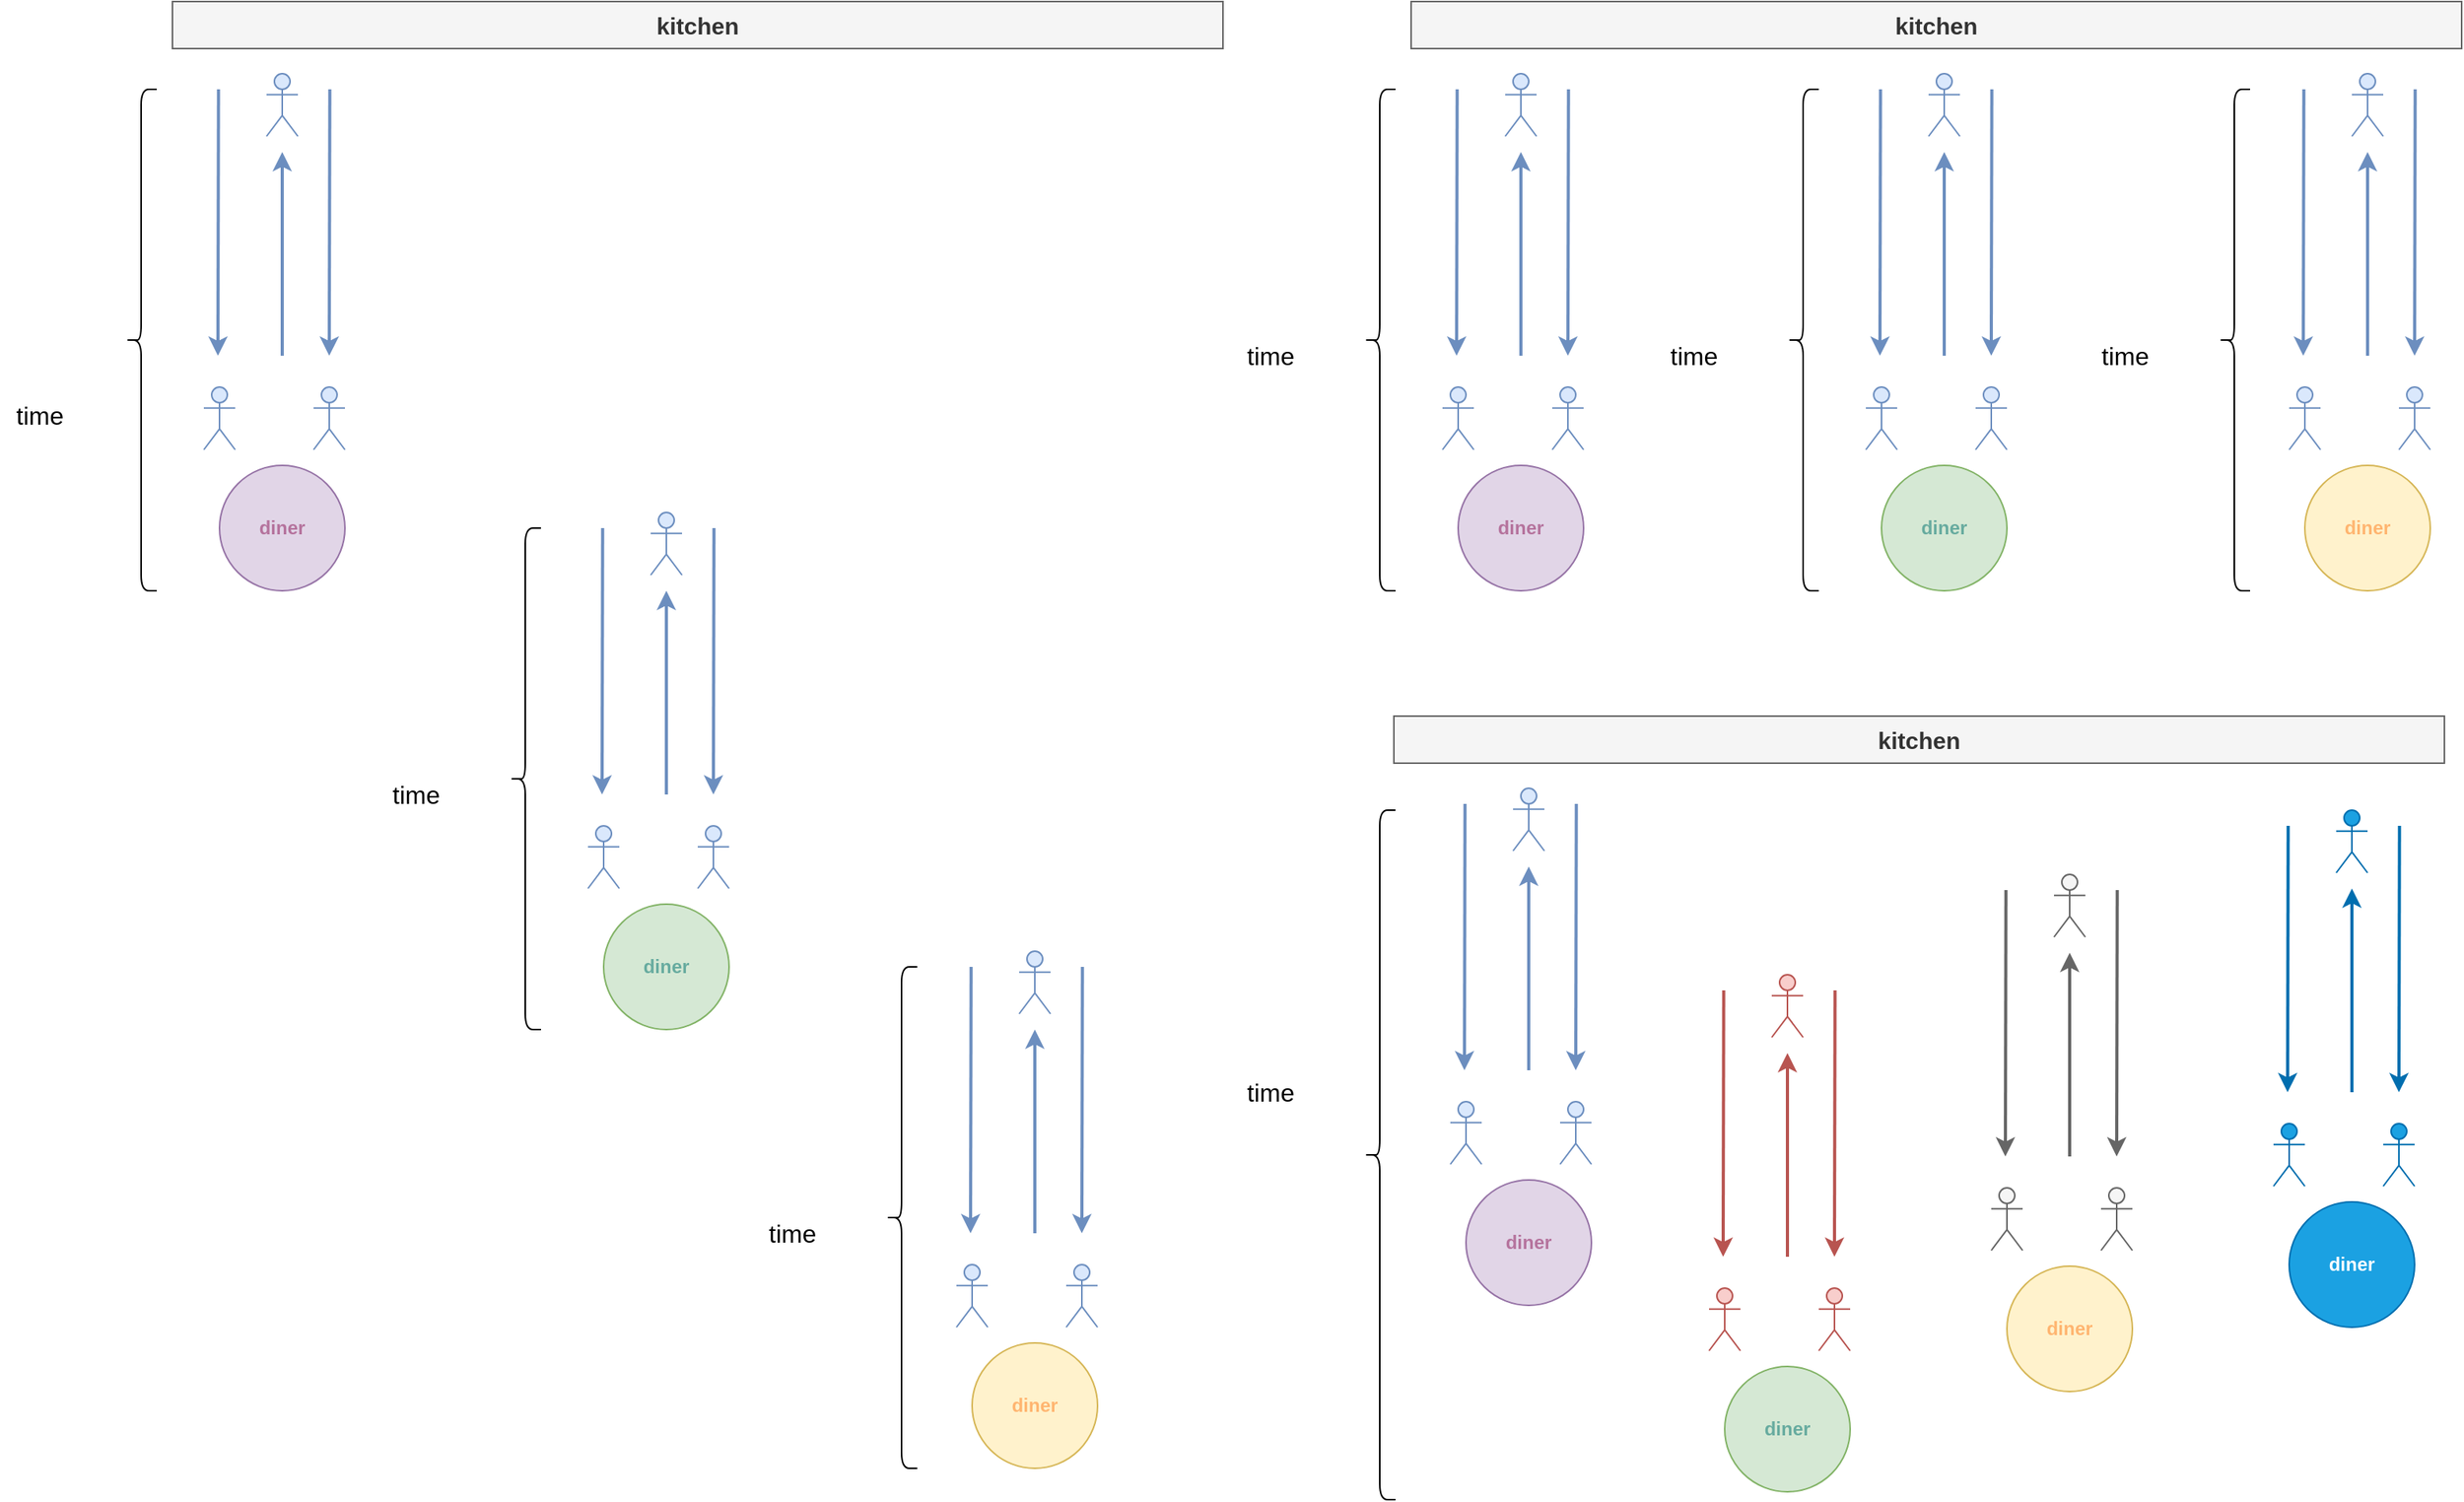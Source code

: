 <mxfile version="16.5.1" type="github" pages="3">
  <diagram id="B_9m8_MGN9P_FBoZ8yHJ" name="Page-1">
    <mxGraphModel dx="2534" dy="890" grid="1" gridSize="10" guides="1" tooltips="1" connect="1" arrows="1" fold="1" page="1" pageScale="1" pageWidth="827" pageHeight="1169" math="0" shadow="0">
      <root>
        <mxCell id="0" />
        <mxCell id="1" parent="0" />
        <mxCell id="nxrylhRpso8Z5jgPgGK--4" value="" style="shape=umlActor;verticalLabelPosition=bottom;verticalAlign=top;html=1;outlineConnect=0;fillColor=#dae8fc;strokeColor=#6c8ebf;" parent="1" vertex="1">
          <mxGeometry x="110" y="310" width="20" height="40" as="geometry" />
        </mxCell>
        <mxCell id="nxrylhRpso8Z5jgPgGK--6" value="kitchen" style="rounded=0;whiteSpace=wrap;html=1;fillColor=#f5f5f5;fontColor=#333333;strokeColor=#666666;fontSize=15;fontStyle=1" parent="1" vertex="1">
          <mxGeometry x="90" y="64" width="670" height="30" as="geometry" />
        </mxCell>
        <mxCell id="nxrylhRpso8Z5jgPgGK--12" value="diner" style="ellipse;whiteSpace=wrap;html=1;aspect=fixed;fillColor=#e1d5e7;strokeColor=#9673a6;fontStyle=1;fontColor=#B5739D;" parent="1" vertex="1">
          <mxGeometry x="120" y="360" width="80" height="80" as="geometry" />
        </mxCell>
        <mxCell id="nxrylhRpso8Z5jgPgGK--27" value="" style="shape=umlActor;verticalLabelPosition=bottom;verticalAlign=top;html=1;outlineConnect=0;fillColor=#dae8fc;strokeColor=#6c8ebf;" parent="1" vertex="1">
          <mxGeometry x="150" y="110" width="20" height="40" as="geometry" />
        </mxCell>
        <mxCell id="nxrylhRpso8Z5jgPgGK--29" value="" style="shape=umlActor;verticalLabelPosition=bottom;verticalAlign=top;html=1;outlineConnect=0;fillColor=#dae8fc;strokeColor=#6c8ebf;" parent="1" vertex="1">
          <mxGeometry x="180" y="310" width="20" height="40" as="geometry" />
        </mxCell>
        <mxCell id="nxrylhRpso8Z5jgPgGK--31" value="" style="endArrow=classic;html=1;rounded=0;fontSize=25;strokeColor=#6c8ebf;strokeWidth=2;fillColor=#dae8fc;" parent="1" edge="1">
          <mxGeometry width="50" height="50" relative="1" as="geometry">
            <mxPoint x="119.35" y="120" as="sourcePoint" />
            <mxPoint x="119" y="290" as="targetPoint" />
          </mxGeometry>
        </mxCell>
        <mxCell id="nxrylhRpso8Z5jgPgGK--32" value="" style="endArrow=classic;html=1;rounded=0;fontSize=25;strokeColor=#6c8ebf;strokeWidth=2;fillColor=#dae8fc;" parent="1" edge="1">
          <mxGeometry width="50" height="50" relative="1" as="geometry">
            <mxPoint x="160" y="290" as="sourcePoint" />
            <mxPoint x="160" y="160" as="targetPoint" />
          </mxGeometry>
        </mxCell>
        <mxCell id="nxrylhRpso8Z5jgPgGK--33" value="" style="endArrow=classic;html=1;rounded=0;fontSize=25;strokeColor=#6c8ebf;strokeWidth=2;fillColor=#dae8fc;" parent="1" edge="1">
          <mxGeometry width="50" height="50" relative="1" as="geometry">
            <mxPoint x="190.35" y="120" as="sourcePoint" />
            <mxPoint x="190" y="290" as="targetPoint" />
          </mxGeometry>
        </mxCell>
        <mxCell id="nxrylhRpso8Z5jgPgGK--34" value="" style="shape=umlActor;verticalLabelPosition=bottom;verticalAlign=top;html=1;outlineConnect=0;fillColor=#dae8fc;strokeColor=#6c8ebf;" parent="1" vertex="1">
          <mxGeometry x="650" y="310" width="20" height="40" as="geometry" />
        </mxCell>
        <mxCell id="nxrylhRpso8Z5jgPgGK--35" value="&lt;font color=&quot;#FFB570&quot;&gt;diner&lt;/font&gt;" style="ellipse;whiteSpace=wrap;html=1;aspect=fixed;fillColor=#fff2cc;strokeColor=#d6b656;fontStyle=1" parent="1" vertex="1">
          <mxGeometry x="660" y="360" width="80" height="80" as="geometry" />
        </mxCell>
        <mxCell id="nxrylhRpso8Z5jgPgGK--36" value="" style="shape=umlActor;verticalLabelPosition=bottom;verticalAlign=top;html=1;outlineConnect=0;fillColor=#dae8fc;strokeColor=#6c8ebf;" parent="1" vertex="1">
          <mxGeometry x="690" y="110" width="20" height="40" as="geometry" />
        </mxCell>
        <mxCell id="nxrylhRpso8Z5jgPgGK--37" value="" style="shape=umlActor;verticalLabelPosition=bottom;verticalAlign=top;html=1;outlineConnect=0;fillColor=#dae8fc;strokeColor=#6c8ebf;" parent="1" vertex="1">
          <mxGeometry x="720" y="310" width="20" height="40" as="geometry" />
        </mxCell>
        <mxCell id="nxrylhRpso8Z5jgPgGK--38" value="" style="endArrow=classic;html=1;rounded=0;fontSize=25;strokeColor=#6c8ebf;strokeWidth=2;fillColor=#dae8fc;" parent="1" edge="1">
          <mxGeometry width="50" height="50" relative="1" as="geometry">
            <mxPoint x="659.35" y="120" as="sourcePoint" />
            <mxPoint x="659" y="290" as="targetPoint" />
          </mxGeometry>
        </mxCell>
        <mxCell id="nxrylhRpso8Z5jgPgGK--39" value="" style="endArrow=classic;html=1;rounded=0;fontSize=25;strokeColor=#6c8ebf;strokeWidth=2;fillColor=#dae8fc;" parent="1" edge="1">
          <mxGeometry width="50" height="50" relative="1" as="geometry">
            <mxPoint x="700" y="290" as="sourcePoint" />
            <mxPoint x="700" y="160" as="targetPoint" />
          </mxGeometry>
        </mxCell>
        <mxCell id="nxrylhRpso8Z5jgPgGK--40" value="" style="endArrow=classic;html=1;rounded=0;fontSize=25;strokeColor=#6c8ebf;strokeWidth=2;fillColor=#dae8fc;" parent="1" edge="1">
          <mxGeometry width="50" height="50" relative="1" as="geometry">
            <mxPoint x="730.35" y="120" as="sourcePoint" />
            <mxPoint x="730" y="290" as="targetPoint" />
          </mxGeometry>
        </mxCell>
        <mxCell id="nxrylhRpso8Z5jgPgGK--48" value="" style="shape=umlActor;verticalLabelPosition=bottom;verticalAlign=top;html=1;outlineConnect=0;fillColor=#dae8fc;strokeColor=#6c8ebf;" parent="1" vertex="1">
          <mxGeometry x="380" y="310" width="20" height="40" as="geometry" />
        </mxCell>
        <mxCell id="nxrylhRpso8Z5jgPgGK--49" value="&lt;font color=&quot;#67AB9F&quot;&gt;diner&lt;/font&gt;" style="ellipse;whiteSpace=wrap;html=1;aspect=fixed;fillColor=#d5e8d4;strokeColor=#82b366;fontStyle=1" parent="1" vertex="1">
          <mxGeometry x="390" y="360" width="80" height="80" as="geometry" />
        </mxCell>
        <mxCell id="nxrylhRpso8Z5jgPgGK--50" value="" style="shape=umlActor;verticalLabelPosition=bottom;verticalAlign=top;html=1;outlineConnect=0;fillColor=#dae8fc;strokeColor=#6c8ebf;" parent="1" vertex="1">
          <mxGeometry x="420" y="110" width="20" height="40" as="geometry" />
        </mxCell>
        <mxCell id="nxrylhRpso8Z5jgPgGK--51" value="" style="shape=umlActor;verticalLabelPosition=bottom;verticalAlign=top;html=1;outlineConnect=0;fillColor=#dae8fc;strokeColor=#6c8ebf;" parent="1" vertex="1">
          <mxGeometry x="450" y="310" width="20" height="40" as="geometry" />
        </mxCell>
        <mxCell id="nxrylhRpso8Z5jgPgGK--52" value="" style="endArrow=classic;html=1;rounded=0;fontSize=25;strokeColor=#6c8ebf;strokeWidth=2;fillColor=#dae8fc;" parent="1" edge="1">
          <mxGeometry width="50" height="50" relative="1" as="geometry">
            <mxPoint x="389.35" y="120" as="sourcePoint" />
            <mxPoint x="389" y="290" as="targetPoint" />
          </mxGeometry>
        </mxCell>
        <mxCell id="nxrylhRpso8Z5jgPgGK--53" value="" style="endArrow=classic;html=1;rounded=0;fontSize=25;strokeColor=#6c8ebf;strokeWidth=2;fillColor=#dae8fc;" parent="1" edge="1">
          <mxGeometry width="50" height="50" relative="1" as="geometry">
            <mxPoint x="430" y="290" as="sourcePoint" />
            <mxPoint x="430" y="160" as="targetPoint" />
          </mxGeometry>
        </mxCell>
        <mxCell id="nxrylhRpso8Z5jgPgGK--54" value="" style="endArrow=classic;html=1;rounded=0;fontSize=25;strokeColor=#6c8ebf;strokeWidth=2;fillColor=#dae8fc;" parent="1" edge="1">
          <mxGeometry width="50" height="50" relative="1" as="geometry">
            <mxPoint x="460.35" y="120" as="sourcePoint" />
            <mxPoint x="460" y="290" as="targetPoint" />
          </mxGeometry>
        </mxCell>
        <mxCell id="nxrylhRpso8Z5jgPgGK--55" value="" style="shape=umlActor;verticalLabelPosition=bottom;verticalAlign=top;html=1;outlineConnect=0;fillColor=#dae8fc;strokeColor=#6c8ebf;" parent="1" vertex="1">
          <mxGeometry x="115" y="766" width="20" height="40" as="geometry" />
        </mxCell>
        <mxCell id="nxrylhRpso8Z5jgPgGK--57" value="&lt;font color=&quot;#B5739D&quot;&gt;diner&lt;/font&gt;" style="ellipse;whiteSpace=wrap;html=1;aspect=fixed;fillColor=#e1d5e7;strokeColor=#9673a6;fontStyle=1" parent="1" vertex="1">
          <mxGeometry x="125" y="816" width="80" height="80" as="geometry" />
        </mxCell>
        <mxCell id="nxrylhRpso8Z5jgPgGK--58" value="" style="shape=umlActor;verticalLabelPosition=bottom;verticalAlign=top;html=1;outlineConnect=0;fillColor=#dae8fc;strokeColor=#6c8ebf;" parent="1" vertex="1">
          <mxGeometry x="155" y="566" width="20" height="40" as="geometry" />
        </mxCell>
        <mxCell id="nxrylhRpso8Z5jgPgGK--59" value="" style="shape=umlActor;verticalLabelPosition=bottom;verticalAlign=top;html=1;outlineConnect=0;fillColor=#dae8fc;strokeColor=#6c8ebf;" parent="1" vertex="1">
          <mxGeometry x="185" y="766" width="20" height="40" as="geometry" />
        </mxCell>
        <mxCell id="nxrylhRpso8Z5jgPgGK--60" value="" style="endArrow=classic;html=1;rounded=0;fontSize=25;strokeColor=#6c8ebf;strokeWidth=2;fillColor=#dae8fc;" parent="1" edge="1">
          <mxGeometry width="50" height="50" relative="1" as="geometry">
            <mxPoint x="124.35" y="576" as="sourcePoint" />
            <mxPoint x="124" y="746" as="targetPoint" />
          </mxGeometry>
        </mxCell>
        <mxCell id="nxrylhRpso8Z5jgPgGK--61" value="" style="endArrow=classic;html=1;rounded=0;fontSize=25;strokeColor=#6c8ebf;strokeWidth=2;fillColor=#dae8fc;" parent="1" edge="1">
          <mxGeometry width="50" height="50" relative="1" as="geometry">
            <mxPoint x="165" y="746" as="sourcePoint" />
            <mxPoint x="165" y="616" as="targetPoint" />
          </mxGeometry>
        </mxCell>
        <mxCell id="nxrylhRpso8Z5jgPgGK--62" value="" style="endArrow=classic;html=1;rounded=0;fontSize=25;strokeColor=#6c8ebf;strokeWidth=2;fillColor=#dae8fc;" parent="1" edge="1">
          <mxGeometry width="50" height="50" relative="1" as="geometry">
            <mxPoint x="195.35" y="576" as="sourcePoint" />
            <mxPoint x="195" y="746" as="targetPoint" />
          </mxGeometry>
        </mxCell>
        <mxCell id="nxrylhRpso8Z5jgPgGK--63" value="" style="shape=umlActor;verticalLabelPosition=bottom;verticalAlign=top;html=1;outlineConnect=0;fillColor=#f5f5f5;strokeColor=#666666;fontColor=#333333;" parent="1" vertex="1">
          <mxGeometry x="460" y="821" width="20" height="40" as="geometry" />
        </mxCell>
        <mxCell id="nxrylhRpso8Z5jgPgGK--64" value="&lt;font color=&quot;#FFB570&quot;&gt;&lt;b&gt;diner&lt;/b&gt;&lt;/font&gt;" style="ellipse;whiteSpace=wrap;html=1;aspect=fixed;fillColor=#fff2cc;strokeColor=#d6b656;" parent="1" vertex="1">
          <mxGeometry x="470" y="871" width="80" height="80" as="geometry" />
        </mxCell>
        <mxCell id="nxrylhRpso8Z5jgPgGK--65" value="" style="shape=umlActor;verticalLabelPosition=bottom;verticalAlign=top;html=1;outlineConnect=0;fillColor=#f5f5f5;strokeColor=#666666;fontColor=#333333;" parent="1" vertex="1">
          <mxGeometry x="500" y="621" width="20" height="40" as="geometry" />
        </mxCell>
        <mxCell id="nxrylhRpso8Z5jgPgGK--66" value="" style="shape=umlActor;verticalLabelPosition=bottom;verticalAlign=top;html=1;outlineConnect=0;fillColor=#f5f5f5;strokeColor=#666666;fontColor=#333333;" parent="1" vertex="1">
          <mxGeometry x="530" y="821" width="20" height="40" as="geometry" />
        </mxCell>
        <mxCell id="nxrylhRpso8Z5jgPgGK--67" value="" style="endArrow=classic;html=1;rounded=0;fontSize=25;strokeColor=#666666;strokeWidth=2;fillColor=#f5f5f5;" parent="1" edge="1">
          <mxGeometry width="50" height="50" relative="1" as="geometry">
            <mxPoint x="469.35" y="631" as="sourcePoint" />
            <mxPoint x="469" y="801" as="targetPoint" />
          </mxGeometry>
        </mxCell>
        <mxCell id="nxrylhRpso8Z5jgPgGK--68" value="" style="endArrow=classic;html=1;rounded=0;fontSize=25;strokeColor=#666666;strokeWidth=2;fillColor=#f5f5f5;" parent="1" edge="1">
          <mxGeometry width="50" height="50" relative="1" as="geometry">
            <mxPoint x="510" y="801" as="sourcePoint" />
            <mxPoint x="510" y="671" as="targetPoint" />
          </mxGeometry>
        </mxCell>
        <mxCell id="nxrylhRpso8Z5jgPgGK--69" value="" style="endArrow=classic;html=1;rounded=0;fontSize=25;strokeColor=#666666;strokeWidth=2;fillColor=#f5f5f5;" parent="1" edge="1">
          <mxGeometry width="50" height="50" relative="1" as="geometry">
            <mxPoint x="540.35" y="631" as="sourcePoint" />
            <mxPoint x="540" y="801" as="targetPoint" />
          </mxGeometry>
        </mxCell>
        <mxCell id="nxrylhRpso8Z5jgPgGK--70" value="" style="shape=umlActor;verticalLabelPosition=bottom;verticalAlign=top;html=1;outlineConnect=0;fillColor=#f8cecc;strokeColor=#b85450;" parent="1" vertex="1">
          <mxGeometry x="280" y="885" width="20" height="40" as="geometry" />
        </mxCell>
        <mxCell id="nxrylhRpso8Z5jgPgGK--71" value="&lt;b&gt;&lt;font color=&quot;#67AB9F&quot;&gt;diner&lt;/font&gt;&lt;/b&gt;" style="ellipse;whiteSpace=wrap;html=1;aspect=fixed;fillColor=#d5e8d4;strokeColor=#82b366;" parent="1" vertex="1">
          <mxGeometry x="290" y="935" width="80" height="80" as="geometry" />
        </mxCell>
        <mxCell id="nxrylhRpso8Z5jgPgGK--72" value="" style="shape=umlActor;verticalLabelPosition=bottom;verticalAlign=top;html=1;outlineConnect=0;fillColor=#f8cecc;strokeColor=#b85450;" parent="1" vertex="1">
          <mxGeometry x="320" y="685" width="20" height="40" as="geometry" />
        </mxCell>
        <mxCell id="nxrylhRpso8Z5jgPgGK--73" value="" style="shape=umlActor;verticalLabelPosition=bottom;verticalAlign=top;html=1;outlineConnect=0;fillColor=#f8cecc;strokeColor=#b85450;" parent="1" vertex="1">
          <mxGeometry x="350" y="885" width="20" height="40" as="geometry" />
        </mxCell>
        <mxCell id="nxrylhRpso8Z5jgPgGK--74" value="" style="endArrow=classic;html=1;rounded=0;fontSize=25;strokeColor=#b85450;strokeWidth=2;fillColor=#f8cecc;" parent="1" edge="1">
          <mxGeometry width="50" height="50" relative="1" as="geometry">
            <mxPoint x="289.35" y="695" as="sourcePoint" />
            <mxPoint x="289" y="865" as="targetPoint" />
          </mxGeometry>
        </mxCell>
        <mxCell id="nxrylhRpso8Z5jgPgGK--75" value="" style="endArrow=classic;html=1;rounded=0;fontSize=25;strokeColor=#b85450;strokeWidth=2;fillColor=#f8cecc;" parent="1" edge="1">
          <mxGeometry width="50" height="50" relative="1" as="geometry">
            <mxPoint x="330" y="865" as="sourcePoint" />
            <mxPoint x="330" y="735" as="targetPoint" />
          </mxGeometry>
        </mxCell>
        <mxCell id="nxrylhRpso8Z5jgPgGK--76" value="" style="endArrow=classic;html=1;rounded=0;fontSize=25;strokeColor=#b85450;strokeWidth=2;fillColor=#f8cecc;" parent="1" edge="1">
          <mxGeometry width="50" height="50" relative="1" as="geometry">
            <mxPoint x="360.35" y="695" as="sourcePoint" />
            <mxPoint x="360" y="865" as="targetPoint" />
          </mxGeometry>
        </mxCell>
        <mxCell id="nxrylhRpso8Z5jgPgGK--77" value="" style="shape=umlActor;verticalLabelPosition=bottom;verticalAlign=top;html=1;outlineConnect=0;fillColor=#1ba1e2;strokeColor=#006EAF;fontColor=#ffffff;" parent="1" vertex="1">
          <mxGeometry x="640" y="780" width="20" height="40" as="geometry" />
        </mxCell>
        <mxCell id="nxrylhRpso8Z5jgPgGK--78" value="&lt;b&gt;diner&lt;/b&gt;" style="ellipse;whiteSpace=wrap;html=1;aspect=fixed;fillColor=#1ba1e2;strokeColor=#006EAF;fontColor=#ffffff;" parent="1" vertex="1">
          <mxGeometry x="650" y="830" width="80" height="80" as="geometry" />
        </mxCell>
        <mxCell id="nxrylhRpso8Z5jgPgGK--79" value="" style="shape=umlActor;verticalLabelPosition=bottom;verticalAlign=top;html=1;outlineConnect=0;fillColor=#1ba1e2;strokeColor=#006EAF;fontColor=#ffffff;" parent="1" vertex="1">
          <mxGeometry x="680" y="580" width="20" height="40" as="geometry" />
        </mxCell>
        <mxCell id="nxrylhRpso8Z5jgPgGK--80" value="" style="shape=umlActor;verticalLabelPosition=bottom;verticalAlign=top;html=1;outlineConnect=0;fillColor=#1ba1e2;strokeColor=#006EAF;fontColor=#ffffff;" parent="1" vertex="1">
          <mxGeometry x="710" y="780" width="20" height="40" as="geometry" />
        </mxCell>
        <mxCell id="nxrylhRpso8Z5jgPgGK--81" value="" style="endArrow=classic;html=1;rounded=0;fontSize=25;strokeColor=#006EAF;strokeWidth=2;fillColor=#1ba1e2;" parent="1" edge="1">
          <mxGeometry width="50" height="50" relative="1" as="geometry">
            <mxPoint x="649.35" y="590" as="sourcePoint" />
            <mxPoint x="649" y="760" as="targetPoint" />
          </mxGeometry>
        </mxCell>
        <mxCell id="nxrylhRpso8Z5jgPgGK--82" value="" style="endArrow=classic;html=1;rounded=0;fontSize=25;strokeColor=#006EAF;strokeWidth=2;fillColor=#1ba1e2;" parent="1" edge="1">
          <mxGeometry width="50" height="50" relative="1" as="geometry">
            <mxPoint x="690" y="760" as="sourcePoint" />
            <mxPoint x="690" y="630" as="targetPoint" />
          </mxGeometry>
        </mxCell>
        <mxCell id="nxrylhRpso8Z5jgPgGK--83" value="" style="endArrow=classic;html=1;rounded=0;fontSize=25;strokeColor=#006EAF;strokeWidth=2;fillColor=#1ba1e2;" parent="1" edge="1">
          <mxGeometry width="50" height="50" relative="1" as="geometry">
            <mxPoint x="720.35" y="590" as="sourcePoint" />
            <mxPoint x="720" y="760" as="targetPoint" />
          </mxGeometry>
        </mxCell>
        <mxCell id="nxrylhRpso8Z5jgPgGK--84" value="" style="shape=curlyBracket;whiteSpace=wrap;html=1;rounded=1;flipH=1;fontSize=25;rotation=-180;" parent="1" vertex="1">
          <mxGeometry x="60" y="120" width="20" height="320" as="geometry" />
        </mxCell>
        <mxCell id="nxrylhRpso8Z5jgPgGK--85" value="time" style="text;html=1;align=center;verticalAlign=middle;resizable=0;points=[];autosize=1;strokeColor=none;fillColor=none;fontSize=16;" parent="1" vertex="1">
          <mxGeometry x="-25" y="280" width="50" height="20" as="geometry" />
        </mxCell>
        <mxCell id="nxrylhRpso8Z5jgPgGK--86" value="" style="shape=curlyBracket;whiteSpace=wrap;html=1;rounded=1;flipH=1;fontSize=25;rotation=-180;" parent="1" vertex="1">
          <mxGeometry x="60" y="580" width="20" height="440" as="geometry" />
        </mxCell>
        <mxCell id="nxrylhRpso8Z5jgPgGK--87" value="time" style="text;html=1;align=center;verticalAlign=middle;resizable=0;points=[];autosize=1;strokeColor=none;fillColor=none;fontSize=16;" parent="1" vertex="1">
          <mxGeometry x="-25" y="750" width="50" height="20" as="geometry" />
        </mxCell>
        <mxCell id="nxrylhRpso8Z5jgPgGK--88" value="kitchen" style="rounded=0;whiteSpace=wrap;html=1;fillColor=#f5f5f5;fontColor=#333333;strokeColor=#666666;fontSize=15;fontStyle=1" parent="1" vertex="1">
          <mxGeometry x="79" y="520" width="670" height="30" as="geometry" />
        </mxCell>
        <mxCell id="nxrylhRpso8Z5jgPgGK--95" value="" style="shape=curlyBracket;whiteSpace=wrap;html=1;rounded=1;flipH=1;fontSize=25;rotation=-180;" parent="1" vertex="1">
          <mxGeometry x="330" y="120" width="20" height="320" as="geometry" />
        </mxCell>
        <mxCell id="nxrylhRpso8Z5jgPgGK--96" value="time" style="text;html=1;align=center;verticalAlign=middle;resizable=0;points=[];autosize=1;strokeColor=none;fillColor=none;fontSize=16;" parent="1" vertex="1">
          <mxGeometry x="245" y="280" width="50" height="20" as="geometry" />
        </mxCell>
        <mxCell id="nxrylhRpso8Z5jgPgGK--97" value="" style="shape=curlyBracket;whiteSpace=wrap;html=1;rounded=1;flipH=1;fontSize=25;rotation=-180;" parent="1" vertex="1">
          <mxGeometry x="605" y="120" width="20" height="320" as="geometry" />
        </mxCell>
        <mxCell id="nxrylhRpso8Z5jgPgGK--98" value="time" style="text;html=1;align=center;verticalAlign=middle;resizable=0;points=[];autosize=1;strokeColor=none;fillColor=none;fontSize=16;" parent="1" vertex="1">
          <mxGeometry x="520" y="280" width="50" height="20" as="geometry" />
        </mxCell>
        <mxCell id="nxrylhRpso8Z5jgPgGK--99" value="" style="shape=umlActor;verticalLabelPosition=bottom;verticalAlign=top;html=1;outlineConnect=0;fillColor=#dae8fc;strokeColor=#6c8ebf;" parent="1" vertex="1">
          <mxGeometry x="-680" y="310" width="20" height="40" as="geometry" />
        </mxCell>
        <mxCell id="nxrylhRpso8Z5jgPgGK--100" value="kitchen" style="rounded=0;whiteSpace=wrap;html=1;fillColor=#f5f5f5;fontColor=#333333;strokeColor=#666666;fontSize=15;fontStyle=1" parent="1" vertex="1">
          <mxGeometry x="-700" y="64" width="670" height="30" as="geometry" />
        </mxCell>
        <mxCell id="nxrylhRpso8Z5jgPgGK--101" value="diner" style="ellipse;whiteSpace=wrap;html=1;aspect=fixed;fillColor=#e1d5e7;strokeColor=#9673a6;fontStyle=1;fontColor=#B5739D;" parent="1" vertex="1">
          <mxGeometry x="-670" y="360" width="80" height="80" as="geometry" />
        </mxCell>
        <mxCell id="nxrylhRpso8Z5jgPgGK--102" value="" style="shape=umlActor;verticalLabelPosition=bottom;verticalAlign=top;html=1;outlineConnect=0;fillColor=#dae8fc;strokeColor=#6c8ebf;" parent="1" vertex="1">
          <mxGeometry x="-640" y="110" width="20" height="40" as="geometry" />
        </mxCell>
        <mxCell id="nxrylhRpso8Z5jgPgGK--103" value="" style="shape=umlActor;verticalLabelPosition=bottom;verticalAlign=top;html=1;outlineConnect=0;fillColor=#dae8fc;strokeColor=#6c8ebf;" parent="1" vertex="1">
          <mxGeometry x="-610" y="310" width="20" height="40" as="geometry" />
        </mxCell>
        <mxCell id="nxrylhRpso8Z5jgPgGK--104" value="" style="endArrow=classic;html=1;rounded=0;fontSize=25;strokeColor=#6c8ebf;strokeWidth=2;fillColor=#dae8fc;" parent="1" edge="1">
          <mxGeometry width="50" height="50" relative="1" as="geometry">
            <mxPoint x="-670.65" y="120" as="sourcePoint" />
            <mxPoint x="-671.0" y="290" as="targetPoint" />
          </mxGeometry>
        </mxCell>
        <mxCell id="nxrylhRpso8Z5jgPgGK--105" value="" style="endArrow=classic;html=1;rounded=0;fontSize=25;strokeColor=#6c8ebf;strokeWidth=2;fillColor=#dae8fc;" parent="1" edge="1">
          <mxGeometry width="50" height="50" relative="1" as="geometry">
            <mxPoint x="-630.0" y="290" as="sourcePoint" />
            <mxPoint x="-630.0" y="160" as="targetPoint" />
          </mxGeometry>
        </mxCell>
        <mxCell id="nxrylhRpso8Z5jgPgGK--106" value="" style="endArrow=classic;html=1;rounded=0;fontSize=25;strokeColor=#6c8ebf;strokeWidth=2;fillColor=#dae8fc;" parent="1" edge="1">
          <mxGeometry width="50" height="50" relative="1" as="geometry">
            <mxPoint x="-599.65" y="120" as="sourcePoint" />
            <mxPoint x="-600.0" y="290" as="targetPoint" />
          </mxGeometry>
        </mxCell>
        <mxCell id="nxrylhRpso8Z5jgPgGK--107" value="" style="shape=umlActor;verticalLabelPosition=bottom;verticalAlign=top;html=1;outlineConnect=0;fillColor=#dae8fc;strokeColor=#6c8ebf;" parent="1" vertex="1">
          <mxGeometry x="-200" y="870" width="20" height="40" as="geometry" />
        </mxCell>
        <mxCell id="nxrylhRpso8Z5jgPgGK--108" value="&lt;font color=&quot;#FFB570&quot;&gt;diner&lt;/font&gt;" style="ellipse;whiteSpace=wrap;html=1;aspect=fixed;fillColor=#fff2cc;strokeColor=#d6b656;fontStyle=1" parent="1" vertex="1">
          <mxGeometry x="-190" y="920" width="80" height="80" as="geometry" />
        </mxCell>
        <mxCell id="nxrylhRpso8Z5jgPgGK--109" value="" style="shape=umlActor;verticalLabelPosition=bottom;verticalAlign=top;html=1;outlineConnect=0;fillColor=#dae8fc;strokeColor=#6c8ebf;" parent="1" vertex="1">
          <mxGeometry x="-160" y="670" width="20" height="40" as="geometry" />
        </mxCell>
        <mxCell id="nxrylhRpso8Z5jgPgGK--110" value="" style="shape=umlActor;verticalLabelPosition=bottom;verticalAlign=top;html=1;outlineConnect=0;fillColor=#dae8fc;strokeColor=#6c8ebf;" parent="1" vertex="1">
          <mxGeometry x="-130" y="870" width="20" height="40" as="geometry" />
        </mxCell>
        <mxCell id="nxrylhRpso8Z5jgPgGK--111" value="" style="endArrow=classic;html=1;rounded=0;fontSize=25;strokeColor=#6c8ebf;strokeWidth=2;fillColor=#dae8fc;" parent="1" edge="1">
          <mxGeometry width="50" height="50" relative="1" as="geometry">
            <mxPoint x="-190.65" y="680" as="sourcePoint" />
            <mxPoint x="-191" y="850" as="targetPoint" />
          </mxGeometry>
        </mxCell>
        <mxCell id="nxrylhRpso8Z5jgPgGK--112" value="" style="endArrow=classic;html=1;rounded=0;fontSize=25;strokeColor=#6c8ebf;strokeWidth=2;fillColor=#dae8fc;" parent="1" edge="1">
          <mxGeometry width="50" height="50" relative="1" as="geometry">
            <mxPoint x="-150" y="850" as="sourcePoint" />
            <mxPoint x="-150" y="720" as="targetPoint" />
          </mxGeometry>
        </mxCell>
        <mxCell id="nxrylhRpso8Z5jgPgGK--113" value="" style="endArrow=classic;html=1;rounded=0;fontSize=25;strokeColor=#6c8ebf;strokeWidth=2;fillColor=#dae8fc;" parent="1" edge="1">
          <mxGeometry width="50" height="50" relative="1" as="geometry">
            <mxPoint x="-119.65" y="680" as="sourcePoint" />
            <mxPoint x="-120" y="850" as="targetPoint" />
          </mxGeometry>
        </mxCell>
        <mxCell id="nxrylhRpso8Z5jgPgGK--114" value="" style="shape=umlActor;verticalLabelPosition=bottom;verticalAlign=top;html=1;outlineConnect=0;fillColor=#dae8fc;strokeColor=#6c8ebf;" parent="1" vertex="1">
          <mxGeometry x="-435" y="590" width="20" height="40" as="geometry" />
        </mxCell>
        <mxCell id="nxrylhRpso8Z5jgPgGK--115" value="&lt;font color=&quot;#67AB9F&quot;&gt;diner&lt;/font&gt;" style="ellipse;whiteSpace=wrap;html=1;aspect=fixed;fillColor=#d5e8d4;strokeColor=#82b366;fontStyle=1" parent="1" vertex="1">
          <mxGeometry x="-425" y="640" width="80" height="80" as="geometry" />
        </mxCell>
        <mxCell id="nxrylhRpso8Z5jgPgGK--116" value="" style="shape=umlActor;verticalLabelPosition=bottom;verticalAlign=top;html=1;outlineConnect=0;fillColor=#dae8fc;strokeColor=#6c8ebf;" parent="1" vertex="1">
          <mxGeometry x="-395" y="390" width="20" height="40" as="geometry" />
        </mxCell>
        <mxCell id="nxrylhRpso8Z5jgPgGK--117" value="" style="shape=umlActor;verticalLabelPosition=bottom;verticalAlign=top;html=1;outlineConnect=0;fillColor=#dae8fc;strokeColor=#6c8ebf;" parent="1" vertex="1">
          <mxGeometry x="-365" y="590" width="20" height="40" as="geometry" />
        </mxCell>
        <mxCell id="nxrylhRpso8Z5jgPgGK--118" value="" style="endArrow=classic;html=1;rounded=0;fontSize=25;strokeColor=#6c8ebf;strokeWidth=2;fillColor=#dae8fc;" parent="1" edge="1">
          <mxGeometry width="50" height="50" relative="1" as="geometry">
            <mxPoint x="-425.65" y="400" as="sourcePoint" />
            <mxPoint x="-426.0" y="570" as="targetPoint" />
          </mxGeometry>
        </mxCell>
        <mxCell id="nxrylhRpso8Z5jgPgGK--119" value="" style="endArrow=classic;html=1;rounded=0;fontSize=25;strokeColor=#6c8ebf;strokeWidth=2;fillColor=#dae8fc;" parent="1" edge="1">
          <mxGeometry width="50" height="50" relative="1" as="geometry">
            <mxPoint x="-385.0" y="570" as="sourcePoint" />
            <mxPoint x="-385.0" y="440" as="targetPoint" />
          </mxGeometry>
        </mxCell>
        <mxCell id="nxrylhRpso8Z5jgPgGK--120" value="" style="endArrow=classic;html=1;rounded=0;fontSize=25;strokeColor=#6c8ebf;strokeWidth=2;fillColor=#dae8fc;" parent="1" edge="1">
          <mxGeometry width="50" height="50" relative="1" as="geometry">
            <mxPoint x="-354.65" y="400" as="sourcePoint" />
            <mxPoint x="-355.0" y="570" as="targetPoint" />
          </mxGeometry>
        </mxCell>
        <mxCell id="nxrylhRpso8Z5jgPgGK--121" value="" style="shape=curlyBracket;whiteSpace=wrap;html=1;rounded=1;flipH=1;fontSize=25;rotation=-180;" parent="1" vertex="1">
          <mxGeometry x="-730" y="120" width="20" height="320" as="geometry" />
        </mxCell>
        <mxCell id="nxrylhRpso8Z5jgPgGK--122" value="time" style="text;html=1;align=center;verticalAlign=middle;resizable=0;points=[];autosize=1;strokeColor=none;fillColor=none;fontSize=16;" parent="1" vertex="1">
          <mxGeometry x="-810" y="318" width="50" height="20" as="geometry" />
        </mxCell>
        <mxCell id="nxrylhRpso8Z5jgPgGK--123" value="" style="shape=curlyBracket;whiteSpace=wrap;html=1;rounded=1;flipH=1;fontSize=25;rotation=-180;" parent="1" vertex="1">
          <mxGeometry x="-485" y="400" width="20" height="320" as="geometry" />
        </mxCell>
        <mxCell id="nxrylhRpso8Z5jgPgGK--124" value="time" style="text;html=1;align=center;verticalAlign=middle;resizable=0;points=[];autosize=1;strokeColor=none;fillColor=none;fontSize=16;" parent="1" vertex="1">
          <mxGeometry x="-570" y="560" width="50" height="20" as="geometry" />
        </mxCell>
        <mxCell id="nxrylhRpso8Z5jgPgGK--125" value="" style="shape=curlyBracket;whiteSpace=wrap;html=1;rounded=1;flipH=1;fontSize=25;rotation=-180;" parent="1" vertex="1">
          <mxGeometry x="-245" y="680" width="20" height="320" as="geometry" />
        </mxCell>
        <mxCell id="nxrylhRpso8Z5jgPgGK--126" value="time" style="text;html=1;align=center;verticalAlign=middle;resizable=0;points=[];autosize=1;strokeColor=none;fillColor=none;fontSize=16;" parent="1" vertex="1">
          <mxGeometry x="-330" y="840" width="50" height="20" as="geometry" />
        </mxCell>
      </root>
    </mxGraphModel>
  </diagram>
  <diagram id="8AGhPPvVdEtgWoICzD6j" name="Page-2">
    <mxGraphModel dx="2835" dy="996" grid="1" gridSize="10" guides="1" tooltips="1" connect="1" arrows="1" fold="1" page="1" pageScale="1" pageWidth="827" pageHeight="1169" math="0" shadow="0">
      <root>
        <mxCell id="BuL9LFdeWnkalxIHy_cO-0" />
        <mxCell id="BuL9LFdeWnkalxIHy_cO-1" parent="BuL9LFdeWnkalxIHy_cO-0" />
        <mxCell id="M7_GMboShzzGjQobP0Ev-0" value="" style="shape=umlActor;verticalLabelPosition=bottom;verticalAlign=top;html=1;outlineConnect=0;fillColor=#dae8fc;strokeColor=#6c8ebf;" vertex="1" parent="BuL9LFdeWnkalxIHy_cO-1">
          <mxGeometry x="-680" y="310" width="20" height="40" as="geometry" />
        </mxCell>
        <mxCell id="M7_GMboShzzGjQobP0Ev-1" value="kitchen" style="rounded=0;whiteSpace=wrap;html=1;fillColor=#f5f5f5;fontColor=#333333;strokeColor=#666666;fontSize=15;fontStyle=1" vertex="1" parent="BuL9LFdeWnkalxIHy_cO-1">
          <mxGeometry x="-720" y="60" width="680" height="30" as="geometry" />
        </mxCell>
        <mxCell id="M7_GMboShzzGjQobP0Ev-2" value="diner" style="ellipse;whiteSpace=wrap;html=1;aspect=fixed;fillColor=#e1d5e7;strokeColor=#9673a6;fontStyle=1;fontColor=#B5739D;" vertex="1" parent="BuL9LFdeWnkalxIHy_cO-1">
          <mxGeometry x="-670" y="360" width="80" height="80" as="geometry" />
        </mxCell>
        <mxCell id="M7_GMboShzzGjQobP0Ev-3" value="" style="shape=umlActor;verticalLabelPosition=bottom;verticalAlign=top;html=1;outlineConnect=0;fillColor=#dae8fc;strokeColor=#6c8ebf;" vertex="1" parent="BuL9LFdeWnkalxIHy_cO-1">
          <mxGeometry x="-640" y="110" width="20" height="40" as="geometry" />
        </mxCell>
        <mxCell id="M7_GMboShzzGjQobP0Ev-4" value="" style="shape=umlActor;verticalLabelPosition=bottom;verticalAlign=top;html=1;outlineConnect=0;fillColor=#dae8fc;strokeColor=#6c8ebf;" vertex="1" parent="BuL9LFdeWnkalxIHy_cO-1">
          <mxGeometry x="-610" y="310" width="20" height="40" as="geometry" />
        </mxCell>
        <mxCell id="M7_GMboShzzGjQobP0Ev-5" value="" style="endArrow=classic;html=1;rounded=0;fontSize=25;strokeColor=#6c8ebf;strokeWidth=2;fillColor=#dae8fc;" edge="1" parent="BuL9LFdeWnkalxIHy_cO-1">
          <mxGeometry width="50" height="50" relative="1" as="geometry">
            <mxPoint x="-670.65" y="120" as="sourcePoint" />
            <mxPoint x="-671.0" y="290" as="targetPoint" />
          </mxGeometry>
        </mxCell>
        <mxCell id="M7_GMboShzzGjQobP0Ev-6" value="" style="endArrow=classic;html=1;rounded=0;fontSize=25;strokeColor=#6c8ebf;strokeWidth=2;fillColor=#dae8fc;" edge="1" parent="BuL9LFdeWnkalxIHy_cO-1">
          <mxGeometry width="50" height="50" relative="1" as="geometry">
            <mxPoint x="-630.0" y="290" as="sourcePoint" />
            <mxPoint x="-630.0" y="160" as="targetPoint" />
          </mxGeometry>
        </mxCell>
        <mxCell id="M7_GMboShzzGjQobP0Ev-7" value="" style="endArrow=classic;html=1;rounded=0;fontSize=25;strokeColor=#6c8ebf;strokeWidth=2;fillColor=#dae8fc;" edge="1" parent="BuL9LFdeWnkalxIHy_cO-1">
          <mxGeometry width="50" height="50" relative="1" as="geometry">
            <mxPoint x="-599.65" y="120" as="sourcePoint" />
            <mxPoint x="-600.0" y="290" as="targetPoint" />
          </mxGeometry>
        </mxCell>
        <mxCell id="M7_GMboShzzGjQobP0Ev-8" value="" style="shape=umlActor;verticalLabelPosition=bottom;verticalAlign=top;html=1;outlineConnect=0;fillColor=#dae8fc;strokeColor=#6c8ebf;" vertex="1" parent="BuL9LFdeWnkalxIHy_cO-1">
          <mxGeometry x="-200" y="870" width="20" height="40" as="geometry" />
        </mxCell>
        <mxCell id="M7_GMboShzzGjQobP0Ev-9" value="&lt;font color=&quot;#FFB570&quot;&gt;diner&lt;/font&gt;" style="ellipse;whiteSpace=wrap;html=1;aspect=fixed;fillColor=#fff2cc;strokeColor=#d6b656;fontStyle=1" vertex="1" parent="BuL9LFdeWnkalxIHy_cO-1">
          <mxGeometry x="-190" y="920" width="80" height="80" as="geometry" />
        </mxCell>
        <mxCell id="M7_GMboShzzGjQobP0Ev-10" value="" style="shape=umlActor;verticalLabelPosition=bottom;verticalAlign=top;html=1;outlineConnect=0;fillColor=#dae8fc;strokeColor=#6c8ebf;" vertex="1" parent="BuL9LFdeWnkalxIHy_cO-1">
          <mxGeometry x="-160" y="670" width="20" height="40" as="geometry" />
        </mxCell>
        <mxCell id="M7_GMboShzzGjQobP0Ev-11" value="" style="shape=umlActor;verticalLabelPosition=bottom;verticalAlign=top;html=1;outlineConnect=0;fillColor=#dae8fc;strokeColor=#6c8ebf;" vertex="1" parent="BuL9LFdeWnkalxIHy_cO-1">
          <mxGeometry x="-130" y="870" width="20" height="40" as="geometry" />
        </mxCell>
        <mxCell id="M7_GMboShzzGjQobP0Ev-12" value="" style="endArrow=classic;html=1;rounded=0;fontSize=25;strokeColor=#6c8ebf;strokeWidth=2;fillColor=#dae8fc;" edge="1" parent="BuL9LFdeWnkalxIHy_cO-1">
          <mxGeometry width="50" height="50" relative="1" as="geometry">
            <mxPoint x="-190.65" y="680" as="sourcePoint" />
            <mxPoint x="-191" y="850" as="targetPoint" />
          </mxGeometry>
        </mxCell>
        <mxCell id="M7_GMboShzzGjQobP0Ev-13" value="" style="endArrow=classic;html=1;rounded=0;fontSize=25;strokeColor=#6c8ebf;strokeWidth=2;fillColor=#dae8fc;" edge="1" parent="BuL9LFdeWnkalxIHy_cO-1">
          <mxGeometry width="50" height="50" relative="1" as="geometry">
            <mxPoint x="-150" y="850" as="sourcePoint" />
            <mxPoint x="-150" y="720" as="targetPoint" />
          </mxGeometry>
        </mxCell>
        <mxCell id="M7_GMboShzzGjQobP0Ev-14" value="" style="endArrow=classic;html=1;rounded=0;fontSize=25;strokeColor=#6c8ebf;strokeWidth=2;fillColor=#dae8fc;" edge="1" parent="BuL9LFdeWnkalxIHy_cO-1">
          <mxGeometry width="50" height="50" relative="1" as="geometry">
            <mxPoint x="-119.65" y="680" as="sourcePoint" />
            <mxPoint x="-120" y="850" as="targetPoint" />
          </mxGeometry>
        </mxCell>
        <mxCell id="M7_GMboShzzGjQobP0Ev-15" value="" style="shape=umlActor;verticalLabelPosition=bottom;verticalAlign=top;html=1;outlineConnect=0;fillColor=#dae8fc;strokeColor=#6c8ebf;" vertex="1" parent="BuL9LFdeWnkalxIHy_cO-1">
          <mxGeometry x="-435" y="590" width="20" height="40" as="geometry" />
        </mxCell>
        <mxCell id="M7_GMboShzzGjQobP0Ev-16" value="&lt;font color=&quot;#67AB9F&quot;&gt;diner&lt;/font&gt;" style="ellipse;whiteSpace=wrap;html=1;aspect=fixed;fillColor=#d5e8d4;strokeColor=#82b366;fontStyle=1" vertex="1" parent="BuL9LFdeWnkalxIHy_cO-1">
          <mxGeometry x="-425" y="640" width="80" height="80" as="geometry" />
        </mxCell>
        <mxCell id="M7_GMboShzzGjQobP0Ev-17" value="" style="shape=umlActor;verticalLabelPosition=bottom;verticalAlign=top;html=1;outlineConnect=0;fillColor=#dae8fc;strokeColor=#6c8ebf;" vertex="1" parent="BuL9LFdeWnkalxIHy_cO-1">
          <mxGeometry x="-395" y="390" width="20" height="40" as="geometry" />
        </mxCell>
        <mxCell id="M7_GMboShzzGjQobP0Ev-18" value="" style="shape=umlActor;verticalLabelPosition=bottom;verticalAlign=top;html=1;outlineConnect=0;fillColor=#dae8fc;strokeColor=#6c8ebf;" vertex="1" parent="BuL9LFdeWnkalxIHy_cO-1">
          <mxGeometry x="-365" y="590" width="20" height="40" as="geometry" />
        </mxCell>
        <mxCell id="M7_GMboShzzGjQobP0Ev-19" value="" style="endArrow=classic;html=1;rounded=0;fontSize=25;strokeColor=#6c8ebf;strokeWidth=2;fillColor=#dae8fc;" edge="1" parent="BuL9LFdeWnkalxIHy_cO-1">
          <mxGeometry width="50" height="50" relative="1" as="geometry">
            <mxPoint x="-425.65" y="400" as="sourcePoint" />
            <mxPoint x="-426.0" y="570" as="targetPoint" />
          </mxGeometry>
        </mxCell>
        <mxCell id="M7_GMboShzzGjQobP0Ev-20" value="" style="endArrow=classic;html=1;rounded=0;fontSize=25;strokeColor=#6c8ebf;strokeWidth=2;fillColor=#dae8fc;" edge="1" parent="BuL9LFdeWnkalxIHy_cO-1">
          <mxGeometry width="50" height="50" relative="1" as="geometry">
            <mxPoint x="-385.0" y="570" as="sourcePoint" />
            <mxPoint x="-385.0" y="440" as="targetPoint" />
          </mxGeometry>
        </mxCell>
        <mxCell id="M7_GMboShzzGjQobP0Ev-21" value="" style="endArrow=classic;html=1;rounded=0;fontSize=25;strokeColor=#6c8ebf;strokeWidth=2;fillColor=#dae8fc;" edge="1" parent="BuL9LFdeWnkalxIHy_cO-1">
          <mxGeometry width="50" height="50" relative="1" as="geometry">
            <mxPoint x="-354.65" y="400" as="sourcePoint" />
            <mxPoint x="-355.0" y="570" as="targetPoint" />
          </mxGeometry>
        </mxCell>
        <mxCell id="M7_GMboShzzGjQobP0Ev-22" value="" style="shape=curlyBracket;whiteSpace=wrap;html=1;rounded=1;flipH=1;fontSize=25;rotation=-180;" vertex="1" parent="BuL9LFdeWnkalxIHy_cO-1">
          <mxGeometry x="-730" y="120" width="20" height="320" as="geometry" />
        </mxCell>
        <mxCell id="M7_GMboShzzGjQobP0Ev-23" value="time" style="text;html=1;align=center;verticalAlign=middle;resizable=0;points=[];autosize=1;strokeColor=none;fillColor=none;fontSize=16;" vertex="1" parent="BuL9LFdeWnkalxIHy_cO-1">
          <mxGeometry x="-810" y="318" width="50" height="20" as="geometry" />
        </mxCell>
        <mxCell id="M7_GMboShzzGjQobP0Ev-24" value="" style="shape=curlyBracket;whiteSpace=wrap;html=1;rounded=1;flipH=1;fontSize=25;rotation=-180;" vertex="1" parent="BuL9LFdeWnkalxIHy_cO-1">
          <mxGeometry x="-485" y="400" width="20" height="320" as="geometry" />
        </mxCell>
        <mxCell id="M7_GMboShzzGjQobP0Ev-25" value="time" style="text;html=1;align=center;verticalAlign=middle;resizable=0;points=[];autosize=1;strokeColor=none;fillColor=none;fontSize=16;" vertex="1" parent="BuL9LFdeWnkalxIHy_cO-1">
          <mxGeometry x="-570" y="560" width="50" height="20" as="geometry" />
        </mxCell>
        <mxCell id="M7_GMboShzzGjQobP0Ev-26" value="" style="shape=curlyBracket;whiteSpace=wrap;html=1;rounded=1;flipH=1;fontSize=25;rotation=-180;" vertex="1" parent="BuL9LFdeWnkalxIHy_cO-1">
          <mxGeometry x="-245" y="680" width="20" height="320" as="geometry" />
        </mxCell>
        <mxCell id="M7_GMboShzzGjQobP0Ev-27" value="time" style="text;html=1;align=center;verticalAlign=middle;resizable=0;points=[];autosize=1;strokeColor=none;fillColor=none;fontSize=16;" vertex="1" parent="BuL9LFdeWnkalxIHy_cO-1">
          <mxGeometry x="-330" y="840" width="50" height="20" as="geometry" />
        </mxCell>
      </root>
    </mxGraphModel>
  </diagram>
  <diagram id="fDfPnDASjjIwqLVuwqhE" name="Page-3">
    <mxGraphModel dx="1707" dy="847" grid="1" gridSize="10" guides="1" tooltips="1" connect="1" arrows="1" fold="1" page="1" pageScale="1" pageWidth="827" pageHeight="1169" math="0" shadow="0">
      <root>
        <mxCell id="8DX7qwdcviXpmVcRJMtp-0" />
        <mxCell id="8DX7qwdcviXpmVcRJMtp-1" parent="8DX7qwdcviXpmVcRJMtp-0" />
        <mxCell id="NkCuynljoMP-77O50YQT-0" value="" style="shape=umlActor;verticalLabelPosition=bottom;verticalAlign=top;html=1;outlineConnect=0;fillColor=#dae8fc;strokeColor=#6c8ebf;" vertex="1" parent="8DX7qwdcviXpmVcRJMtp-1">
          <mxGeometry x="160" y="286" width="20" height="40" as="geometry" />
        </mxCell>
        <mxCell id="NkCuynljoMP-77O50YQT-1" value="&lt;font color=&quot;#B5739D&quot;&gt;diner&lt;/font&gt;" style="ellipse;whiteSpace=wrap;html=1;aspect=fixed;fillColor=#e1d5e7;strokeColor=#9673a6;fontStyle=1" vertex="1" parent="8DX7qwdcviXpmVcRJMtp-1">
          <mxGeometry x="170" y="336" width="80" height="80" as="geometry" />
        </mxCell>
        <mxCell id="NkCuynljoMP-77O50YQT-2" value="" style="shape=umlActor;verticalLabelPosition=bottom;verticalAlign=top;html=1;outlineConnect=0;fillColor=#dae8fc;strokeColor=#6c8ebf;" vertex="1" parent="8DX7qwdcviXpmVcRJMtp-1">
          <mxGeometry x="200" y="86" width="20" height="40" as="geometry" />
        </mxCell>
        <mxCell id="NkCuynljoMP-77O50YQT-3" value="" style="shape=umlActor;verticalLabelPosition=bottom;verticalAlign=top;html=1;outlineConnect=0;fillColor=#dae8fc;strokeColor=#6c8ebf;" vertex="1" parent="8DX7qwdcviXpmVcRJMtp-1">
          <mxGeometry x="230" y="286" width="20" height="40" as="geometry" />
        </mxCell>
        <mxCell id="NkCuynljoMP-77O50YQT-4" value="" style="endArrow=classic;html=1;rounded=0;fontSize=25;strokeColor=#6c8ebf;strokeWidth=2;fillColor=#dae8fc;" edge="1" parent="8DX7qwdcviXpmVcRJMtp-1">
          <mxGeometry width="50" height="50" relative="1" as="geometry">
            <mxPoint x="169.35" y="96" as="sourcePoint" />
            <mxPoint x="169" y="266" as="targetPoint" />
          </mxGeometry>
        </mxCell>
        <mxCell id="NkCuynljoMP-77O50YQT-5" value="" style="endArrow=classic;html=1;rounded=0;fontSize=25;strokeColor=#6c8ebf;strokeWidth=2;fillColor=#dae8fc;" edge="1" parent="8DX7qwdcviXpmVcRJMtp-1">
          <mxGeometry width="50" height="50" relative="1" as="geometry">
            <mxPoint x="210" y="266" as="sourcePoint" />
            <mxPoint x="210" y="136" as="targetPoint" />
          </mxGeometry>
        </mxCell>
        <mxCell id="NkCuynljoMP-77O50YQT-6" value="" style="endArrow=classic;html=1;rounded=0;fontSize=25;strokeColor=#6c8ebf;strokeWidth=2;fillColor=#dae8fc;" edge="1" parent="8DX7qwdcviXpmVcRJMtp-1">
          <mxGeometry width="50" height="50" relative="1" as="geometry">
            <mxPoint x="240.35" y="96" as="sourcePoint" />
            <mxPoint x="240" y="266" as="targetPoint" />
          </mxGeometry>
        </mxCell>
        <mxCell id="NkCuynljoMP-77O50YQT-7" value="" style="shape=umlActor;verticalLabelPosition=bottom;verticalAlign=top;html=1;outlineConnect=0;fillColor=#f5f5f5;strokeColor=#666666;fontColor=#333333;" vertex="1" parent="8DX7qwdcviXpmVcRJMtp-1">
          <mxGeometry x="505" y="341" width="20" height="40" as="geometry" />
        </mxCell>
        <mxCell id="NkCuynljoMP-77O50YQT-8" value="&lt;font color=&quot;#FFB570&quot;&gt;&lt;b&gt;diner&lt;/b&gt;&lt;/font&gt;" style="ellipse;whiteSpace=wrap;html=1;aspect=fixed;fillColor=#fff2cc;strokeColor=#d6b656;" vertex="1" parent="8DX7qwdcviXpmVcRJMtp-1">
          <mxGeometry x="515" y="391" width="80" height="80" as="geometry" />
        </mxCell>
        <mxCell id="NkCuynljoMP-77O50YQT-9" value="" style="shape=umlActor;verticalLabelPosition=bottom;verticalAlign=top;html=1;outlineConnect=0;fillColor=#f5f5f5;strokeColor=#666666;fontColor=#333333;" vertex="1" parent="8DX7qwdcviXpmVcRJMtp-1">
          <mxGeometry x="545" y="141" width="20" height="40" as="geometry" />
        </mxCell>
        <mxCell id="NkCuynljoMP-77O50YQT-10" value="" style="shape=umlActor;verticalLabelPosition=bottom;verticalAlign=top;html=1;outlineConnect=0;fillColor=#f5f5f5;strokeColor=#666666;fontColor=#333333;" vertex="1" parent="8DX7qwdcviXpmVcRJMtp-1">
          <mxGeometry x="575" y="341" width="20" height="40" as="geometry" />
        </mxCell>
        <mxCell id="NkCuynljoMP-77O50YQT-11" value="" style="endArrow=classic;html=1;rounded=0;fontSize=25;strokeColor=#666666;strokeWidth=2;fillColor=#f5f5f5;" edge="1" parent="8DX7qwdcviXpmVcRJMtp-1">
          <mxGeometry width="50" height="50" relative="1" as="geometry">
            <mxPoint x="514.35" y="151" as="sourcePoint" />
            <mxPoint x="514" y="321" as="targetPoint" />
          </mxGeometry>
        </mxCell>
        <mxCell id="NkCuynljoMP-77O50YQT-12" value="" style="endArrow=classic;html=1;rounded=0;fontSize=25;strokeColor=#666666;strokeWidth=2;fillColor=#f5f5f5;" edge="1" parent="8DX7qwdcviXpmVcRJMtp-1">
          <mxGeometry width="50" height="50" relative="1" as="geometry">
            <mxPoint x="555" y="321" as="sourcePoint" />
            <mxPoint x="555" y="191" as="targetPoint" />
          </mxGeometry>
        </mxCell>
        <mxCell id="NkCuynljoMP-77O50YQT-13" value="" style="endArrow=classic;html=1;rounded=0;fontSize=25;strokeColor=#666666;strokeWidth=2;fillColor=#f5f5f5;" edge="1" parent="8DX7qwdcviXpmVcRJMtp-1">
          <mxGeometry width="50" height="50" relative="1" as="geometry">
            <mxPoint x="585.35" y="151" as="sourcePoint" />
            <mxPoint x="585" y="321" as="targetPoint" />
          </mxGeometry>
        </mxCell>
        <mxCell id="NkCuynljoMP-77O50YQT-14" value="" style="shape=umlActor;verticalLabelPosition=bottom;verticalAlign=top;html=1;outlineConnect=0;fillColor=#f8cecc;strokeColor=#b85450;" vertex="1" parent="8DX7qwdcviXpmVcRJMtp-1">
          <mxGeometry x="325" y="405" width="20" height="40" as="geometry" />
        </mxCell>
        <mxCell id="NkCuynljoMP-77O50YQT-15" value="&lt;b&gt;&lt;font color=&quot;#67AB9F&quot;&gt;diner&lt;/font&gt;&lt;/b&gt;" style="ellipse;whiteSpace=wrap;html=1;aspect=fixed;fillColor=#d5e8d4;strokeColor=#82b366;" vertex="1" parent="8DX7qwdcviXpmVcRJMtp-1">
          <mxGeometry x="335" y="455" width="80" height="80" as="geometry" />
        </mxCell>
        <mxCell id="NkCuynljoMP-77O50YQT-16" value="" style="shape=umlActor;verticalLabelPosition=bottom;verticalAlign=top;html=1;outlineConnect=0;fillColor=#f8cecc;strokeColor=#b85450;" vertex="1" parent="8DX7qwdcviXpmVcRJMtp-1">
          <mxGeometry x="365" y="205" width="20" height="40" as="geometry" />
        </mxCell>
        <mxCell id="NkCuynljoMP-77O50YQT-17" value="" style="shape=umlActor;verticalLabelPosition=bottom;verticalAlign=top;html=1;outlineConnect=0;fillColor=#f8cecc;strokeColor=#b85450;" vertex="1" parent="8DX7qwdcviXpmVcRJMtp-1">
          <mxGeometry x="395" y="405" width="20" height="40" as="geometry" />
        </mxCell>
        <mxCell id="NkCuynljoMP-77O50YQT-18" value="" style="endArrow=classic;html=1;rounded=0;fontSize=25;strokeColor=#b85450;strokeWidth=2;fillColor=#f8cecc;" edge="1" parent="8DX7qwdcviXpmVcRJMtp-1">
          <mxGeometry width="50" height="50" relative="1" as="geometry">
            <mxPoint x="334.35" y="215" as="sourcePoint" />
            <mxPoint x="334" y="385" as="targetPoint" />
          </mxGeometry>
        </mxCell>
        <mxCell id="NkCuynljoMP-77O50YQT-19" value="" style="endArrow=classic;html=1;rounded=0;fontSize=25;strokeColor=#b85450;strokeWidth=2;fillColor=#f8cecc;" edge="1" parent="8DX7qwdcviXpmVcRJMtp-1">
          <mxGeometry width="50" height="50" relative="1" as="geometry">
            <mxPoint x="375" y="385" as="sourcePoint" />
            <mxPoint x="375" y="255" as="targetPoint" />
          </mxGeometry>
        </mxCell>
        <mxCell id="NkCuynljoMP-77O50YQT-20" value="" style="endArrow=classic;html=1;rounded=0;fontSize=25;strokeColor=#b85450;strokeWidth=2;fillColor=#f8cecc;" edge="1" parent="8DX7qwdcviXpmVcRJMtp-1">
          <mxGeometry width="50" height="50" relative="1" as="geometry">
            <mxPoint x="405.35" y="215" as="sourcePoint" />
            <mxPoint x="405" y="385" as="targetPoint" />
          </mxGeometry>
        </mxCell>
        <mxCell id="NkCuynljoMP-77O50YQT-21" value="" style="shape=umlActor;verticalLabelPosition=bottom;verticalAlign=top;html=1;outlineConnect=0;fillColor=#1ba1e2;strokeColor=#006EAF;fontColor=#ffffff;" vertex="1" parent="8DX7qwdcviXpmVcRJMtp-1">
          <mxGeometry x="685" y="300" width="20" height="40" as="geometry" />
        </mxCell>
        <mxCell id="NkCuynljoMP-77O50YQT-22" value="&lt;b&gt;diner&lt;/b&gt;" style="ellipse;whiteSpace=wrap;html=1;aspect=fixed;fillColor=#1ba1e2;strokeColor=#006EAF;fontColor=#ffffff;" vertex="1" parent="8DX7qwdcviXpmVcRJMtp-1">
          <mxGeometry x="695" y="350" width="80" height="80" as="geometry" />
        </mxCell>
        <mxCell id="NkCuynljoMP-77O50YQT-23" value="" style="shape=umlActor;verticalLabelPosition=bottom;verticalAlign=top;html=1;outlineConnect=0;fillColor=#1ba1e2;strokeColor=#006EAF;fontColor=#ffffff;" vertex="1" parent="8DX7qwdcviXpmVcRJMtp-1">
          <mxGeometry x="725" y="100" width="20" height="40" as="geometry" />
        </mxCell>
        <mxCell id="NkCuynljoMP-77O50YQT-24" value="" style="shape=umlActor;verticalLabelPosition=bottom;verticalAlign=top;html=1;outlineConnect=0;fillColor=#1ba1e2;strokeColor=#006EAF;fontColor=#ffffff;" vertex="1" parent="8DX7qwdcviXpmVcRJMtp-1">
          <mxGeometry x="755" y="300" width="20" height="40" as="geometry" />
        </mxCell>
        <mxCell id="NkCuynljoMP-77O50YQT-25" value="" style="endArrow=classic;html=1;rounded=0;fontSize=25;strokeColor=#006EAF;strokeWidth=2;fillColor=#1ba1e2;" edge="1" parent="8DX7qwdcviXpmVcRJMtp-1">
          <mxGeometry width="50" height="50" relative="1" as="geometry">
            <mxPoint x="694.35" y="110" as="sourcePoint" />
            <mxPoint x="694" y="280" as="targetPoint" />
          </mxGeometry>
        </mxCell>
        <mxCell id="NkCuynljoMP-77O50YQT-26" value="" style="endArrow=classic;html=1;rounded=0;fontSize=25;strokeColor=#006EAF;strokeWidth=2;fillColor=#1ba1e2;" edge="1" parent="8DX7qwdcviXpmVcRJMtp-1">
          <mxGeometry width="50" height="50" relative="1" as="geometry">
            <mxPoint x="735" y="280" as="sourcePoint" />
            <mxPoint x="735" y="150" as="targetPoint" />
          </mxGeometry>
        </mxCell>
        <mxCell id="NkCuynljoMP-77O50YQT-27" value="" style="endArrow=classic;html=1;rounded=0;fontSize=25;strokeColor=#006EAF;strokeWidth=2;fillColor=#1ba1e2;" edge="1" parent="8DX7qwdcviXpmVcRJMtp-1">
          <mxGeometry width="50" height="50" relative="1" as="geometry">
            <mxPoint x="765.35" y="110" as="sourcePoint" />
            <mxPoint x="765" y="280" as="targetPoint" />
          </mxGeometry>
        </mxCell>
        <mxCell id="NkCuynljoMP-77O50YQT-28" value="" style="shape=curlyBracket;whiteSpace=wrap;html=1;rounded=1;flipH=1;fontSize=25;rotation=-180;" vertex="1" parent="8DX7qwdcviXpmVcRJMtp-1">
          <mxGeometry x="105" y="100" width="20" height="440" as="geometry" />
        </mxCell>
        <mxCell id="NkCuynljoMP-77O50YQT-29" value="time" style="text;html=1;align=center;verticalAlign=middle;resizable=0;points=[];autosize=1;strokeColor=none;fillColor=none;fontSize=16;" vertex="1" parent="8DX7qwdcviXpmVcRJMtp-1">
          <mxGeometry x="20" y="270" width="50" height="20" as="geometry" />
        </mxCell>
        <mxCell id="NkCuynljoMP-77O50YQT-30" value="kitchen" style="rounded=0;whiteSpace=wrap;html=1;fillColor=#f5f5f5;fontColor=#333333;strokeColor=#666666;fontSize=15;fontStyle=1" vertex="1" parent="8DX7qwdcviXpmVcRJMtp-1">
          <mxGeometry x="124" y="40" width="670" height="30" as="geometry" />
        </mxCell>
      </root>
    </mxGraphModel>
  </diagram>
</mxfile>

